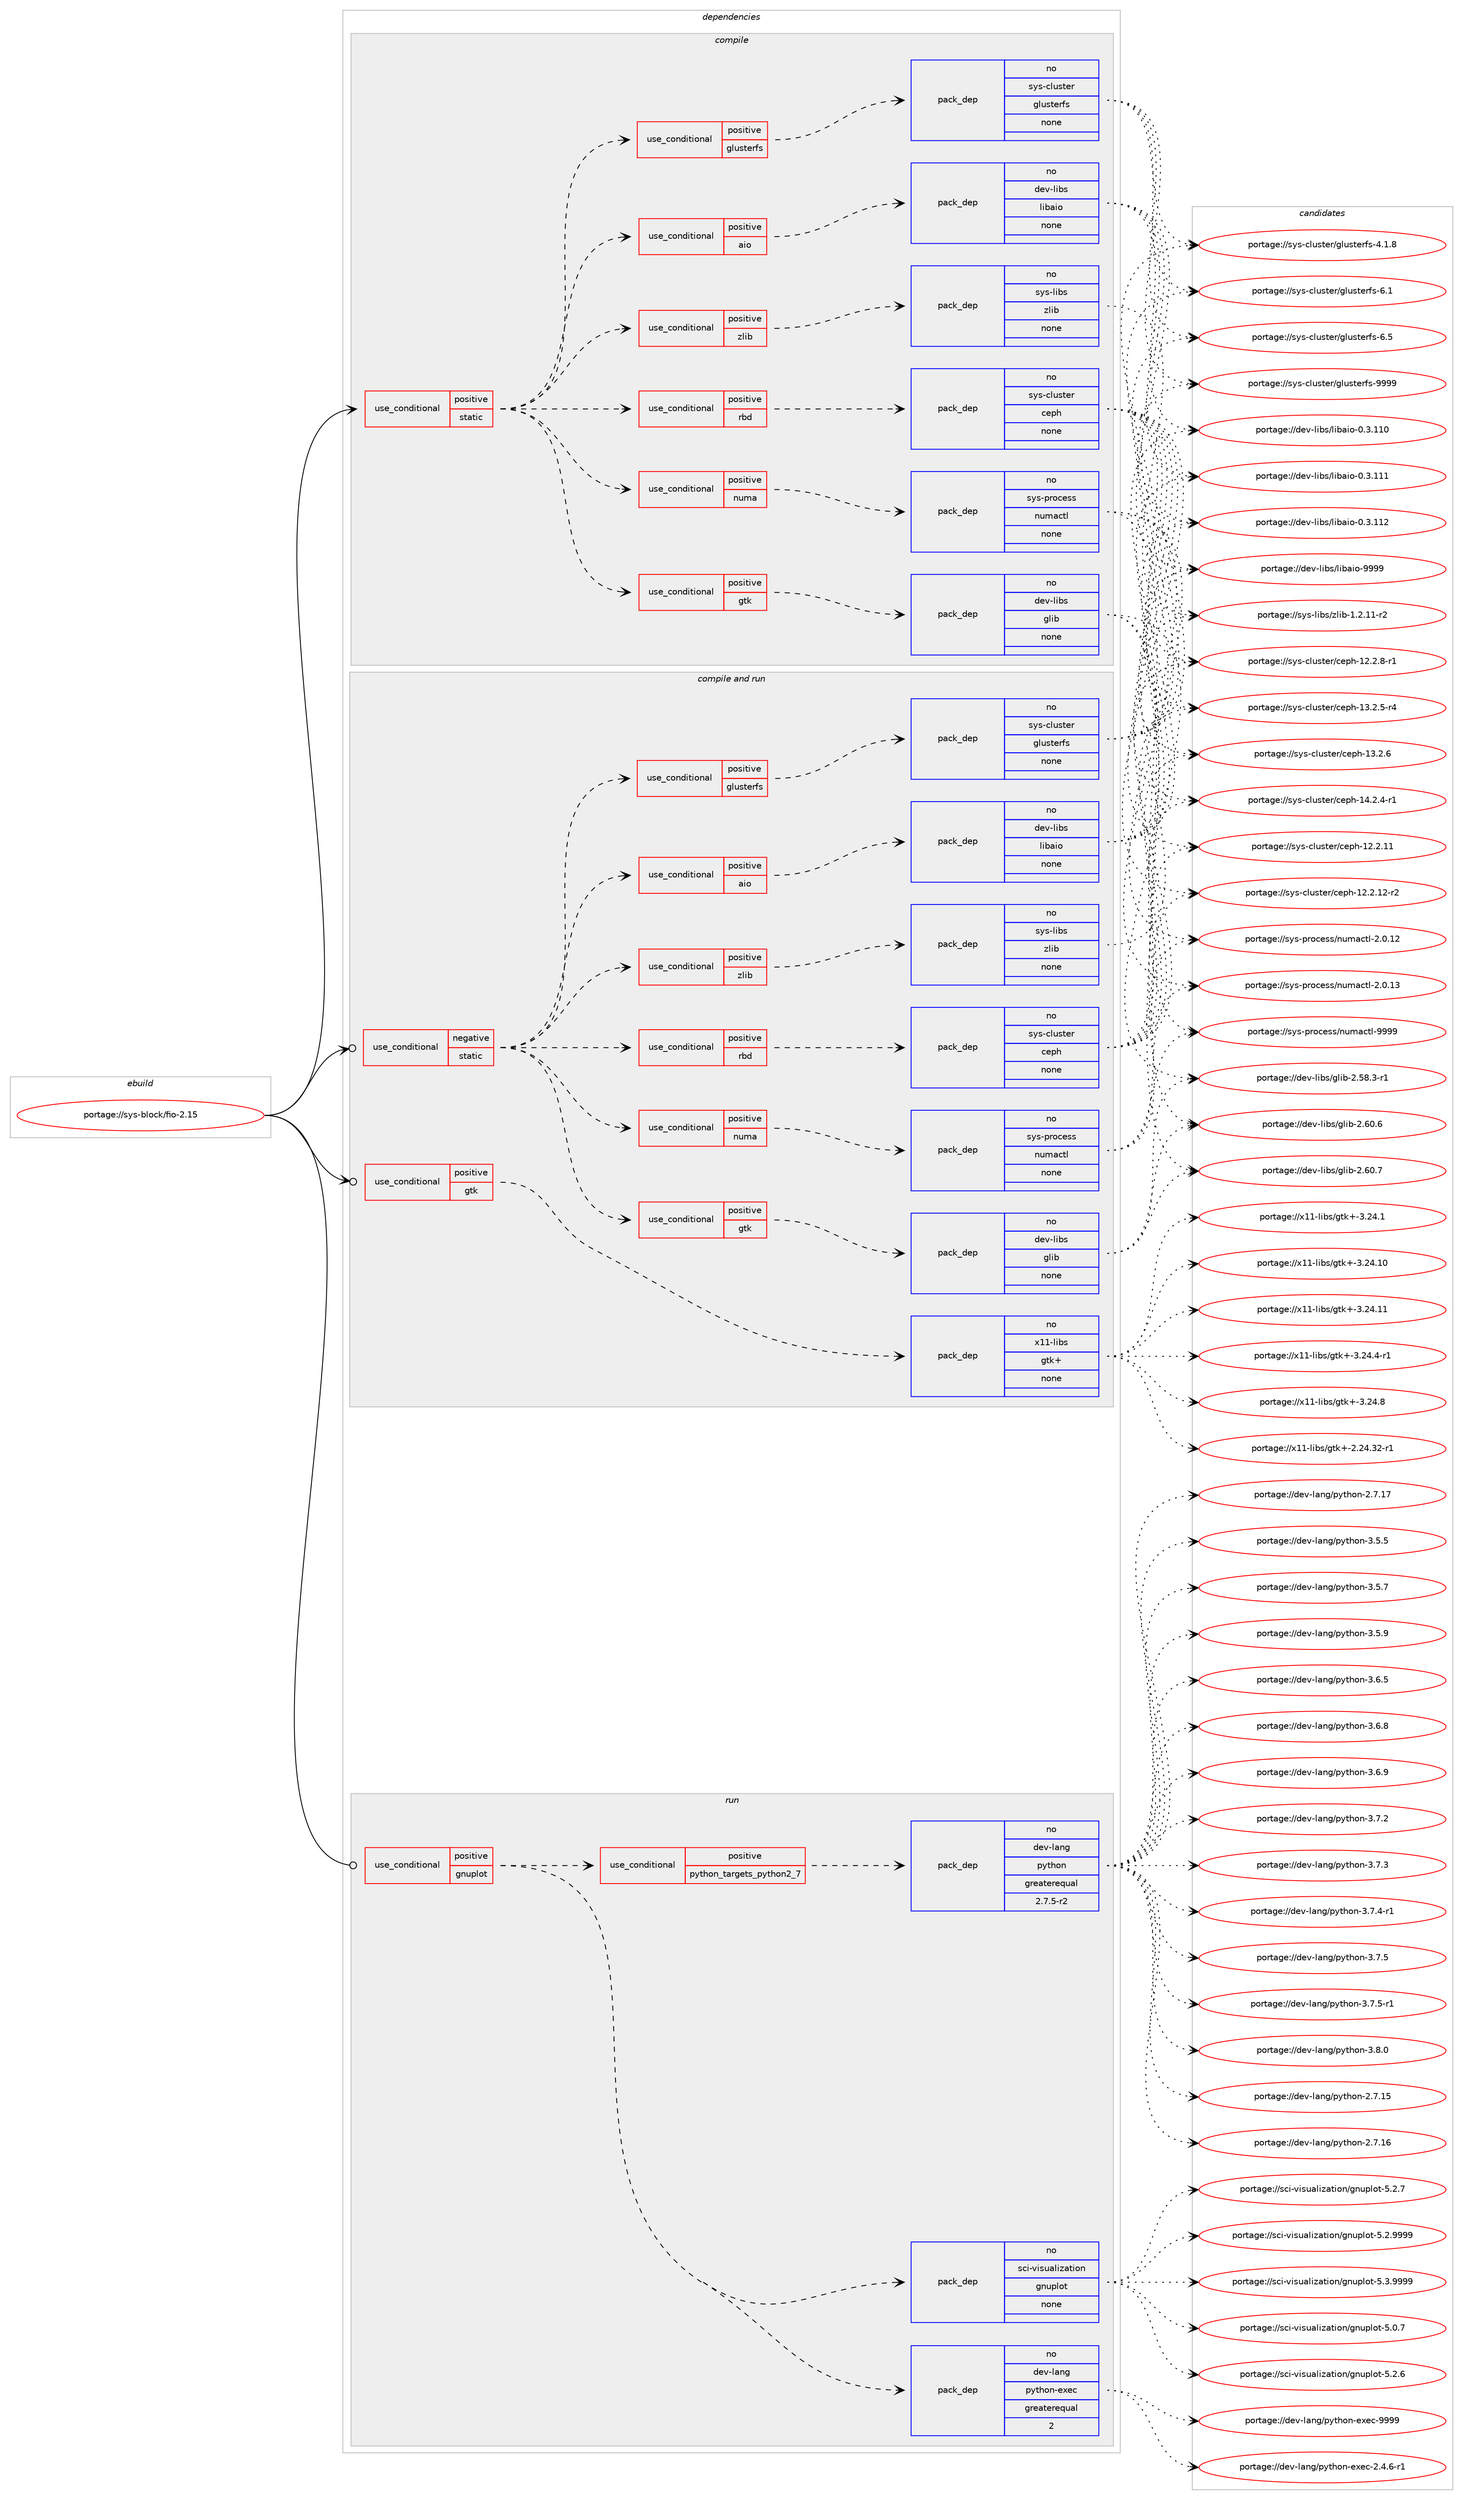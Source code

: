 digraph prolog {

# *************
# Graph options
# *************

newrank=true;
concentrate=true;
compound=true;
graph [rankdir=LR,fontname=Helvetica,fontsize=10,ranksep=1.5];#, ranksep=2.5, nodesep=0.2];
edge  [arrowhead=vee];
node  [fontname=Helvetica,fontsize=10];

# **********
# The ebuild
# **********

subgraph cluster_leftcol {
color=gray;
rank=same;
label=<<i>ebuild</i>>;
id [label="portage://sys-block/fio-2.15", color=red, width=4, href="../sys-block/fio-2.15.svg"];
}

# ****************
# The dependencies
# ****************

subgraph cluster_midcol {
color=gray;
label=<<i>dependencies</i>>;
subgraph cluster_compile {
fillcolor="#eeeeee";
style=filled;
label=<<i>compile</i>>;
subgraph cond100662 {
dependency413950 [label=<<TABLE BORDER="0" CELLBORDER="1" CELLSPACING="0" CELLPADDING="4"><TR><TD ROWSPAN="3" CELLPADDING="10">use_conditional</TD></TR><TR><TD>positive</TD></TR><TR><TD>static</TD></TR></TABLE>>, shape=none, color=red];
subgraph cond100663 {
dependency413951 [label=<<TABLE BORDER="0" CELLBORDER="1" CELLSPACING="0" CELLPADDING="4"><TR><TD ROWSPAN="3" CELLPADDING="10">use_conditional</TD></TR><TR><TD>positive</TD></TR><TR><TD>aio</TD></TR></TABLE>>, shape=none, color=red];
subgraph pack306365 {
dependency413952 [label=<<TABLE BORDER="0" CELLBORDER="1" CELLSPACING="0" CELLPADDING="4" WIDTH="220"><TR><TD ROWSPAN="6" CELLPADDING="30">pack_dep</TD></TR><TR><TD WIDTH="110">no</TD></TR><TR><TD>dev-libs</TD></TR><TR><TD>libaio</TD></TR><TR><TD>none</TD></TR><TR><TD></TD></TR></TABLE>>, shape=none, color=blue];
}
dependency413951:e -> dependency413952:w [weight=20,style="dashed",arrowhead="vee"];
}
dependency413950:e -> dependency413951:w [weight=20,style="dashed",arrowhead="vee"];
subgraph cond100664 {
dependency413953 [label=<<TABLE BORDER="0" CELLBORDER="1" CELLSPACING="0" CELLPADDING="4"><TR><TD ROWSPAN="3" CELLPADDING="10">use_conditional</TD></TR><TR><TD>positive</TD></TR><TR><TD>glusterfs</TD></TR></TABLE>>, shape=none, color=red];
subgraph pack306366 {
dependency413954 [label=<<TABLE BORDER="0" CELLBORDER="1" CELLSPACING="0" CELLPADDING="4" WIDTH="220"><TR><TD ROWSPAN="6" CELLPADDING="30">pack_dep</TD></TR><TR><TD WIDTH="110">no</TD></TR><TR><TD>sys-cluster</TD></TR><TR><TD>glusterfs</TD></TR><TR><TD>none</TD></TR><TR><TD></TD></TR></TABLE>>, shape=none, color=blue];
}
dependency413953:e -> dependency413954:w [weight=20,style="dashed",arrowhead="vee"];
}
dependency413950:e -> dependency413953:w [weight=20,style="dashed",arrowhead="vee"];
subgraph cond100665 {
dependency413955 [label=<<TABLE BORDER="0" CELLBORDER="1" CELLSPACING="0" CELLPADDING="4"><TR><TD ROWSPAN="3" CELLPADDING="10">use_conditional</TD></TR><TR><TD>positive</TD></TR><TR><TD>gtk</TD></TR></TABLE>>, shape=none, color=red];
subgraph pack306367 {
dependency413956 [label=<<TABLE BORDER="0" CELLBORDER="1" CELLSPACING="0" CELLPADDING="4" WIDTH="220"><TR><TD ROWSPAN="6" CELLPADDING="30">pack_dep</TD></TR><TR><TD WIDTH="110">no</TD></TR><TR><TD>dev-libs</TD></TR><TR><TD>glib</TD></TR><TR><TD>none</TD></TR><TR><TD></TD></TR></TABLE>>, shape=none, color=blue];
}
dependency413955:e -> dependency413956:w [weight=20,style="dashed",arrowhead="vee"];
}
dependency413950:e -> dependency413955:w [weight=20,style="dashed",arrowhead="vee"];
subgraph cond100666 {
dependency413957 [label=<<TABLE BORDER="0" CELLBORDER="1" CELLSPACING="0" CELLPADDING="4"><TR><TD ROWSPAN="3" CELLPADDING="10">use_conditional</TD></TR><TR><TD>positive</TD></TR><TR><TD>numa</TD></TR></TABLE>>, shape=none, color=red];
subgraph pack306368 {
dependency413958 [label=<<TABLE BORDER="0" CELLBORDER="1" CELLSPACING="0" CELLPADDING="4" WIDTH="220"><TR><TD ROWSPAN="6" CELLPADDING="30">pack_dep</TD></TR><TR><TD WIDTH="110">no</TD></TR><TR><TD>sys-process</TD></TR><TR><TD>numactl</TD></TR><TR><TD>none</TD></TR><TR><TD></TD></TR></TABLE>>, shape=none, color=blue];
}
dependency413957:e -> dependency413958:w [weight=20,style="dashed",arrowhead="vee"];
}
dependency413950:e -> dependency413957:w [weight=20,style="dashed",arrowhead="vee"];
subgraph cond100667 {
dependency413959 [label=<<TABLE BORDER="0" CELLBORDER="1" CELLSPACING="0" CELLPADDING="4"><TR><TD ROWSPAN="3" CELLPADDING="10">use_conditional</TD></TR><TR><TD>positive</TD></TR><TR><TD>rbd</TD></TR></TABLE>>, shape=none, color=red];
subgraph pack306369 {
dependency413960 [label=<<TABLE BORDER="0" CELLBORDER="1" CELLSPACING="0" CELLPADDING="4" WIDTH="220"><TR><TD ROWSPAN="6" CELLPADDING="30">pack_dep</TD></TR><TR><TD WIDTH="110">no</TD></TR><TR><TD>sys-cluster</TD></TR><TR><TD>ceph</TD></TR><TR><TD>none</TD></TR><TR><TD></TD></TR></TABLE>>, shape=none, color=blue];
}
dependency413959:e -> dependency413960:w [weight=20,style="dashed",arrowhead="vee"];
}
dependency413950:e -> dependency413959:w [weight=20,style="dashed",arrowhead="vee"];
subgraph cond100668 {
dependency413961 [label=<<TABLE BORDER="0" CELLBORDER="1" CELLSPACING="0" CELLPADDING="4"><TR><TD ROWSPAN="3" CELLPADDING="10">use_conditional</TD></TR><TR><TD>positive</TD></TR><TR><TD>zlib</TD></TR></TABLE>>, shape=none, color=red];
subgraph pack306370 {
dependency413962 [label=<<TABLE BORDER="0" CELLBORDER="1" CELLSPACING="0" CELLPADDING="4" WIDTH="220"><TR><TD ROWSPAN="6" CELLPADDING="30">pack_dep</TD></TR><TR><TD WIDTH="110">no</TD></TR><TR><TD>sys-libs</TD></TR><TR><TD>zlib</TD></TR><TR><TD>none</TD></TR><TR><TD></TD></TR></TABLE>>, shape=none, color=blue];
}
dependency413961:e -> dependency413962:w [weight=20,style="dashed",arrowhead="vee"];
}
dependency413950:e -> dependency413961:w [weight=20,style="dashed",arrowhead="vee"];
}
id:e -> dependency413950:w [weight=20,style="solid",arrowhead="vee"];
}
subgraph cluster_compileandrun {
fillcolor="#eeeeee";
style=filled;
label=<<i>compile and run</i>>;
subgraph cond100669 {
dependency413963 [label=<<TABLE BORDER="0" CELLBORDER="1" CELLSPACING="0" CELLPADDING="4"><TR><TD ROWSPAN="3" CELLPADDING="10">use_conditional</TD></TR><TR><TD>negative</TD></TR><TR><TD>static</TD></TR></TABLE>>, shape=none, color=red];
subgraph cond100670 {
dependency413964 [label=<<TABLE BORDER="0" CELLBORDER="1" CELLSPACING="0" CELLPADDING="4"><TR><TD ROWSPAN="3" CELLPADDING="10">use_conditional</TD></TR><TR><TD>positive</TD></TR><TR><TD>aio</TD></TR></TABLE>>, shape=none, color=red];
subgraph pack306371 {
dependency413965 [label=<<TABLE BORDER="0" CELLBORDER="1" CELLSPACING="0" CELLPADDING="4" WIDTH="220"><TR><TD ROWSPAN="6" CELLPADDING="30">pack_dep</TD></TR><TR><TD WIDTH="110">no</TD></TR><TR><TD>dev-libs</TD></TR><TR><TD>libaio</TD></TR><TR><TD>none</TD></TR><TR><TD></TD></TR></TABLE>>, shape=none, color=blue];
}
dependency413964:e -> dependency413965:w [weight=20,style="dashed",arrowhead="vee"];
}
dependency413963:e -> dependency413964:w [weight=20,style="dashed",arrowhead="vee"];
subgraph cond100671 {
dependency413966 [label=<<TABLE BORDER="0" CELLBORDER="1" CELLSPACING="0" CELLPADDING="4"><TR><TD ROWSPAN="3" CELLPADDING="10">use_conditional</TD></TR><TR><TD>positive</TD></TR><TR><TD>glusterfs</TD></TR></TABLE>>, shape=none, color=red];
subgraph pack306372 {
dependency413967 [label=<<TABLE BORDER="0" CELLBORDER="1" CELLSPACING="0" CELLPADDING="4" WIDTH="220"><TR><TD ROWSPAN="6" CELLPADDING="30">pack_dep</TD></TR><TR><TD WIDTH="110">no</TD></TR><TR><TD>sys-cluster</TD></TR><TR><TD>glusterfs</TD></TR><TR><TD>none</TD></TR><TR><TD></TD></TR></TABLE>>, shape=none, color=blue];
}
dependency413966:e -> dependency413967:w [weight=20,style="dashed",arrowhead="vee"];
}
dependency413963:e -> dependency413966:w [weight=20,style="dashed",arrowhead="vee"];
subgraph cond100672 {
dependency413968 [label=<<TABLE BORDER="0" CELLBORDER="1" CELLSPACING="0" CELLPADDING="4"><TR><TD ROWSPAN="3" CELLPADDING="10">use_conditional</TD></TR><TR><TD>positive</TD></TR><TR><TD>gtk</TD></TR></TABLE>>, shape=none, color=red];
subgraph pack306373 {
dependency413969 [label=<<TABLE BORDER="0" CELLBORDER="1" CELLSPACING="0" CELLPADDING="4" WIDTH="220"><TR><TD ROWSPAN="6" CELLPADDING="30">pack_dep</TD></TR><TR><TD WIDTH="110">no</TD></TR><TR><TD>dev-libs</TD></TR><TR><TD>glib</TD></TR><TR><TD>none</TD></TR><TR><TD></TD></TR></TABLE>>, shape=none, color=blue];
}
dependency413968:e -> dependency413969:w [weight=20,style="dashed",arrowhead="vee"];
}
dependency413963:e -> dependency413968:w [weight=20,style="dashed",arrowhead="vee"];
subgraph cond100673 {
dependency413970 [label=<<TABLE BORDER="0" CELLBORDER="1" CELLSPACING="0" CELLPADDING="4"><TR><TD ROWSPAN="3" CELLPADDING="10">use_conditional</TD></TR><TR><TD>positive</TD></TR><TR><TD>numa</TD></TR></TABLE>>, shape=none, color=red];
subgraph pack306374 {
dependency413971 [label=<<TABLE BORDER="0" CELLBORDER="1" CELLSPACING="0" CELLPADDING="4" WIDTH="220"><TR><TD ROWSPAN="6" CELLPADDING="30">pack_dep</TD></TR><TR><TD WIDTH="110">no</TD></TR><TR><TD>sys-process</TD></TR><TR><TD>numactl</TD></TR><TR><TD>none</TD></TR><TR><TD></TD></TR></TABLE>>, shape=none, color=blue];
}
dependency413970:e -> dependency413971:w [weight=20,style="dashed",arrowhead="vee"];
}
dependency413963:e -> dependency413970:w [weight=20,style="dashed",arrowhead="vee"];
subgraph cond100674 {
dependency413972 [label=<<TABLE BORDER="0" CELLBORDER="1" CELLSPACING="0" CELLPADDING="4"><TR><TD ROWSPAN="3" CELLPADDING="10">use_conditional</TD></TR><TR><TD>positive</TD></TR><TR><TD>rbd</TD></TR></TABLE>>, shape=none, color=red];
subgraph pack306375 {
dependency413973 [label=<<TABLE BORDER="0" CELLBORDER="1" CELLSPACING="0" CELLPADDING="4" WIDTH="220"><TR><TD ROWSPAN="6" CELLPADDING="30">pack_dep</TD></TR><TR><TD WIDTH="110">no</TD></TR><TR><TD>sys-cluster</TD></TR><TR><TD>ceph</TD></TR><TR><TD>none</TD></TR><TR><TD></TD></TR></TABLE>>, shape=none, color=blue];
}
dependency413972:e -> dependency413973:w [weight=20,style="dashed",arrowhead="vee"];
}
dependency413963:e -> dependency413972:w [weight=20,style="dashed",arrowhead="vee"];
subgraph cond100675 {
dependency413974 [label=<<TABLE BORDER="0" CELLBORDER="1" CELLSPACING="0" CELLPADDING="4"><TR><TD ROWSPAN="3" CELLPADDING="10">use_conditional</TD></TR><TR><TD>positive</TD></TR><TR><TD>zlib</TD></TR></TABLE>>, shape=none, color=red];
subgraph pack306376 {
dependency413975 [label=<<TABLE BORDER="0" CELLBORDER="1" CELLSPACING="0" CELLPADDING="4" WIDTH="220"><TR><TD ROWSPAN="6" CELLPADDING="30">pack_dep</TD></TR><TR><TD WIDTH="110">no</TD></TR><TR><TD>sys-libs</TD></TR><TR><TD>zlib</TD></TR><TR><TD>none</TD></TR><TR><TD></TD></TR></TABLE>>, shape=none, color=blue];
}
dependency413974:e -> dependency413975:w [weight=20,style="dashed",arrowhead="vee"];
}
dependency413963:e -> dependency413974:w [weight=20,style="dashed",arrowhead="vee"];
}
id:e -> dependency413963:w [weight=20,style="solid",arrowhead="odotvee"];
subgraph cond100676 {
dependency413976 [label=<<TABLE BORDER="0" CELLBORDER="1" CELLSPACING="0" CELLPADDING="4"><TR><TD ROWSPAN="3" CELLPADDING="10">use_conditional</TD></TR><TR><TD>positive</TD></TR><TR><TD>gtk</TD></TR></TABLE>>, shape=none, color=red];
subgraph pack306377 {
dependency413977 [label=<<TABLE BORDER="0" CELLBORDER="1" CELLSPACING="0" CELLPADDING="4" WIDTH="220"><TR><TD ROWSPAN="6" CELLPADDING="30">pack_dep</TD></TR><TR><TD WIDTH="110">no</TD></TR><TR><TD>x11-libs</TD></TR><TR><TD>gtk+</TD></TR><TR><TD>none</TD></TR><TR><TD></TD></TR></TABLE>>, shape=none, color=blue];
}
dependency413976:e -> dependency413977:w [weight=20,style="dashed",arrowhead="vee"];
}
id:e -> dependency413976:w [weight=20,style="solid",arrowhead="odotvee"];
}
subgraph cluster_run {
fillcolor="#eeeeee";
style=filled;
label=<<i>run</i>>;
subgraph cond100677 {
dependency413978 [label=<<TABLE BORDER="0" CELLBORDER="1" CELLSPACING="0" CELLPADDING="4"><TR><TD ROWSPAN="3" CELLPADDING="10">use_conditional</TD></TR><TR><TD>positive</TD></TR><TR><TD>gnuplot</TD></TR></TABLE>>, shape=none, color=red];
subgraph pack306378 {
dependency413979 [label=<<TABLE BORDER="0" CELLBORDER="1" CELLSPACING="0" CELLPADDING="4" WIDTH="220"><TR><TD ROWSPAN="6" CELLPADDING="30">pack_dep</TD></TR><TR><TD WIDTH="110">no</TD></TR><TR><TD>sci-visualization</TD></TR><TR><TD>gnuplot</TD></TR><TR><TD>none</TD></TR><TR><TD></TD></TR></TABLE>>, shape=none, color=blue];
}
dependency413978:e -> dependency413979:w [weight=20,style="dashed",arrowhead="vee"];
subgraph cond100678 {
dependency413980 [label=<<TABLE BORDER="0" CELLBORDER="1" CELLSPACING="0" CELLPADDING="4"><TR><TD ROWSPAN="3" CELLPADDING="10">use_conditional</TD></TR><TR><TD>positive</TD></TR><TR><TD>python_targets_python2_7</TD></TR></TABLE>>, shape=none, color=red];
subgraph pack306379 {
dependency413981 [label=<<TABLE BORDER="0" CELLBORDER="1" CELLSPACING="0" CELLPADDING="4" WIDTH="220"><TR><TD ROWSPAN="6" CELLPADDING="30">pack_dep</TD></TR><TR><TD WIDTH="110">no</TD></TR><TR><TD>dev-lang</TD></TR><TR><TD>python</TD></TR><TR><TD>greaterequal</TD></TR><TR><TD>2.7.5-r2</TD></TR></TABLE>>, shape=none, color=blue];
}
dependency413980:e -> dependency413981:w [weight=20,style="dashed",arrowhead="vee"];
}
dependency413978:e -> dependency413980:w [weight=20,style="dashed",arrowhead="vee"];
subgraph pack306380 {
dependency413982 [label=<<TABLE BORDER="0" CELLBORDER="1" CELLSPACING="0" CELLPADDING="4" WIDTH="220"><TR><TD ROWSPAN="6" CELLPADDING="30">pack_dep</TD></TR><TR><TD WIDTH="110">no</TD></TR><TR><TD>dev-lang</TD></TR><TR><TD>python-exec</TD></TR><TR><TD>greaterequal</TD></TR><TR><TD>2</TD></TR></TABLE>>, shape=none, color=blue];
}
dependency413978:e -> dependency413982:w [weight=20,style="dashed",arrowhead="vee"];
}
id:e -> dependency413978:w [weight=20,style="solid",arrowhead="odot"];
}
}

# **************
# The candidates
# **************

subgraph cluster_choices {
rank=same;
color=gray;
label=<<i>candidates</i>>;

subgraph choice306365 {
color=black;
nodesep=1;
choiceportage10010111845108105981154710810598971051114548465146494948 [label="portage://dev-libs/libaio-0.3.110", color=red, width=4,href="../dev-libs/libaio-0.3.110.svg"];
choiceportage10010111845108105981154710810598971051114548465146494949 [label="portage://dev-libs/libaio-0.3.111", color=red, width=4,href="../dev-libs/libaio-0.3.111.svg"];
choiceportage10010111845108105981154710810598971051114548465146494950 [label="portage://dev-libs/libaio-0.3.112", color=red, width=4,href="../dev-libs/libaio-0.3.112.svg"];
choiceportage10010111845108105981154710810598971051114557575757 [label="portage://dev-libs/libaio-9999", color=red, width=4,href="../dev-libs/libaio-9999.svg"];
dependency413952:e -> choiceportage10010111845108105981154710810598971051114548465146494948:w [style=dotted,weight="100"];
dependency413952:e -> choiceportage10010111845108105981154710810598971051114548465146494949:w [style=dotted,weight="100"];
dependency413952:e -> choiceportage10010111845108105981154710810598971051114548465146494950:w [style=dotted,weight="100"];
dependency413952:e -> choiceportage10010111845108105981154710810598971051114557575757:w [style=dotted,weight="100"];
}
subgraph choice306366 {
color=black;
nodesep=1;
choiceportage115121115459910811711511610111447103108117115116101114102115455246494656 [label="portage://sys-cluster/glusterfs-4.1.8", color=red, width=4,href="../sys-cluster/glusterfs-4.1.8.svg"];
choiceportage11512111545991081171151161011144710310811711511610111410211545544649 [label="portage://sys-cluster/glusterfs-6.1", color=red, width=4,href="../sys-cluster/glusterfs-6.1.svg"];
choiceportage11512111545991081171151161011144710310811711511610111410211545544653 [label="portage://sys-cluster/glusterfs-6.5", color=red, width=4,href="../sys-cluster/glusterfs-6.5.svg"];
choiceportage1151211154599108117115116101114471031081171151161011141021154557575757 [label="portage://sys-cluster/glusterfs-9999", color=red, width=4,href="../sys-cluster/glusterfs-9999.svg"];
dependency413954:e -> choiceportage115121115459910811711511610111447103108117115116101114102115455246494656:w [style=dotted,weight="100"];
dependency413954:e -> choiceportage11512111545991081171151161011144710310811711511610111410211545544649:w [style=dotted,weight="100"];
dependency413954:e -> choiceportage11512111545991081171151161011144710310811711511610111410211545544653:w [style=dotted,weight="100"];
dependency413954:e -> choiceportage1151211154599108117115116101114471031081171151161011141021154557575757:w [style=dotted,weight="100"];
}
subgraph choice306367 {
color=black;
nodesep=1;
choiceportage10010111845108105981154710310810598455046535646514511449 [label="portage://dev-libs/glib-2.58.3-r1", color=red, width=4,href="../dev-libs/glib-2.58.3-r1.svg"];
choiceportage1001011184510810598115471031081059845504654484654 [label="portage://dev-libs/glib-2.60.6", color=red, width=4,href="../dev-libs/glib-2.60.6.svg"];
choiceportage1001011184510810598115471031081059845504654484655 [label="portage://dev-libs/glib-2.60.7", color=red, width=4,href="../dev-libs/glib-2.60.7.svg"];
dependency413956:e -> choiceportage10010111845108105981154710310810598455046535646514511449:w [style=dotted,weight="100"];
dependency413956:e -> choiceportage1001011184510810598115471031081059845504654484654:w [style=dotted,weight="100"];
dependency413956:e -> choiceportage1001011184510810598115471031081059845504654484655:w [style=dotted,weight="100"];
}
subgraph choice306368 {
color=black;
nodesep=1;
choiceportage115121115451121141119910111511547110117109979911610845504648464950 [label="portage://sys-process/numactl-2.0.12", color=red, width=4,href="../sys-process/numactl-2.0.12.svg"];
choiceportage115121115451121141119910111511547110117109979911610845504648464951 [label="portage://sys-process/numactl-2.0.13", color=red, width=4,href="../sys-process/numactl-2.0.13.svg"];
choiceportage11512111545112114111991011151154711011710997991161084557575757 [label="portage://sys-process/numactl-9999", color=red, width=4,href="../sys-process/numactl-9999.svg"];
dependency413958:e -> choiceportage115121115451121141119910111511547110117109979911610845504648464950:w [style=dotted,weight="100"];
dependency413958:e -> choiceportage115121115451121141119910111511547110117109979911610845504648464951:w [style=dotted,weight="100"];
dependency413958:e -> choiceportage11512111545112114111991011151154711011710997991161084557575757:w [style=dotted,weight="100"];
}
subgraph choice306369 {
color=black;
nodesep=1;
choiceportage115121115459910811711511610111447991011121044549504650464949 [label="portage://sys-cluster/ceph-12.2.11", color=red, width=4,href="../sys-cluster/ceph-12.2.11.svg"];
choiceportage1151211154599108117115116101114479910111210445495046504649504511450 [label="portage://sys-cluster/ceph-12.2.12-r2", color=red, width=4,href="../sys-cluster/ceph-12.2.12-r2.svg"];
choiceportage11512111545991081171151161011144799101112104454950465046564511449 [label="portage://sys-cluster/ceph-12.2.8-r1", color=red, width=4,href="../sys-cluster/ceph-12.2.8-r1.svg"];
choiceportage11512111545991081171151161011144799101112104454951465046534511452 [label="portage://sys-cluster/ceph-13.2.5-r4", color=red, width=4,href="../sys-cluster/ceph-13.2.5-r4.svg"];
choiceportage1151211154599108117115116101114479910111210445495146504654 [label="portage://sys-cluster/ceph-13.2.6", color=red, width=4,href="../sys-cluster/ceph-13.2.6.svg"];
choiceportage11512111545991081171151161011144799101112104454952465046524511449 [label="portage://sys-cluster/ceph-14.2.4-r1", color=red, width=4,href="../sys-cluster/ceph-14.2.4-r1.svg"];
dependency413960:e -> choiceportage115121115459910811711511610111447991011121044549504650464949:w [style=dotted,weight="100"];
dependency413960:e -> choiceportage1151211154599108117115116101114479910111210445495046504649504511450:w [style=dotted,weight="100"];
dependency413960:e -> choiceportage11512111545991081171151161011144799101112104454950465046564511449:w [style=dotted,weight="100"];
dependency413960:e -> choiceportage11512111545991081171151161011144799101112104454951465046534511452:w [style=dotted,weight="100"];
dependency413960:e -> choiceportage1151211154599108117115116101114479910111210445495146504654:w [style=dotted,weight="100"];
dependency413960:e -> choiceportage11512111545991081171151161011144799101112104454952465046524511449:w [style=dotted,weight="100"];
}
subgraph choice306370 {
color=black;
nodesep=1;
choiceportage11512111545108105981154712210810598454946504649494511450 [label="portage://sys-libs/zlib-1.2.11-r2", color=red, width=4,href="../sys-libs/zlib-1.2.11-r2.svg"];
dependency413962:e -> choiceportage11512111545108105981154712210810598454946504649494511450:w [style=dotted,weight="100"];
}
subgraph choice306371 {
color=black;
nodesep=1;
choiceportage10010111845108105981154710810598971051114548465146494948 [label="portage://dev-libs/libaio-0.3.110", color=red, width=4,href="../dev-libs/libaio-0.3.110.svg"];
choiceportage10010111845108105981154710810598971051114548465146494949 [label="portage://dev-libs/libaio-0.3.111", color=red, width=4,href="../dev-libs/libaio-0.3.111.svg"];
choiceportage10010111845108105981154710810598971051114548465146494950 [label="portage://dev-libs/libaio-0.3.112", color=red, width=4,href="../dev-libs/libaio-0.3.112.svg"];
choiceportage10010111845108105981154710810598971051114557575757 [label="portage://dev-libs/libaio-9999", color=red, width=4,href="../dev-libs/libaio-9999.svg"];
dependency413965:e -> choiceportage10010111845108105981154710810598971051114548465146494948:w [style=dotted,weight="100"];
dependency413965:e -> choiceportage10010111845108105981154710810598971051114548465146494949:w [style=dotted,weight="100"];
dependency413965:e -> choiceportage10010111845108105981154710810598971051114548465146494950:w [style=dotted,weight="100"];
dependency413965:e -> choiceportage10010111845108105981154710810598971051114557575757:w [style=dotted,weight="100"];
}
subgraph choice306372 {
color=black;
nodesep=1;
choiceportage115121115459910811711511610111447103108117115116101114102115455246494656 [label="portage://sys-cluster/glusterfs-4.1.8", color=red, width=4,href="../sys-cluster/glusterfs-4.1.8.svg"];
choiceportage11512111545991081171151161011144710310811711511610111410211545544649 [label="portage://sys-cluster/glusterfs-6.1", color=red, width=4,href="../sys-cluster/glusterfs-6.1.svg"];
choiceportage11512111545991081171151161011144710310811711511610111410211545544653 [label="portage://sys-cluster/glusterfs-6.5", color=red, width=4,href="../sys-cluster/glusterfs-6.5.svg"];
choiceportage1151211154599108117115116101114471031081171151161011141021154557575757 [label="portage://sys-cluster/glusterfs-9999", color=red, width=4,href="../sys-cluster/glusterfs-9999.svg"];
dependency413967:e -> choiceportage115121115459910811711511610111447103108117115116101114102115455246494656:w [style=dotted,weight="100"];
dependency413967:e -> choiceportage11512111545991081171151161011144710310811711511610111410211545544649:w [style=dotted,weight="100"];
dependency413967:e -> choiceportage11512111545991081171151161011144710310811711511610111410211545544653:w [style=dotted,weight="100"];
dependency413967:e -> choiceportage1151211154599108117115116101114471031081171151161011141021154557575757:w [style=dotted,weight="100"];
}
subgraph choice306373 {
color=black;
nodesep=1;
choiceportage10010111845108105981154710310810598455046535646514511449 [label="portage://dev-libs/glib-2.58.3-r1", color=red, width=4,href="../dev-libs/glib-2.58.3-r1.svg"];
choiceportage1001011184510810598115471031081059845504654484654 [label="portage://dev-libs/glib-2.60.6", color=red, width=4,href="../dev-libs/glib-2.60.6.svg"];
choiceportage1001011184510810598115471031081059845504654484655 [label="portage://dev-libs/glib-2.60.7", color=red, width=4,href="../dev-libs/glib-2.60.7.svg"];
dependency413969:e -> choiceportage10010111845108105981154710310810598455046535646514511449:w [style=dotted,weight="100"];
dependency413969:e -> choiceportage1001011184510810598115471031081059845504654484654:w [style=dotted,weight="100"];
dependency413969:e -> choiceportage1001011184510810598115471031081059845504654484655:w [style=dotted,weight="100"];
}
subgraph choice306374 {
color=black;
nodesep=1;
choiceportage115121115451121141119910111511547110117109979911610845504648464950 [label="portage://sys-process/numactl-2.0.12", color=red, width=4,href="../sys-process/numactl-2.0.12.svg"];
choiceportage115121115451121141119910111511547110117109979911610845504648464951 [label="portage://sys-process/numactl-2.0.13", color=red, width=4,href="../sys-process/numactl-2.0.13.svg"];
choiceportage11512111545112114111991011151154711011710997991161084557575757 [label="portage://sys-process/numactl-9999", color=red, width=4,href="../sys-process/numactl-9999.svg"];
dependency413971:e -> choiceportage115121115451121141119910111511547110117109979911610845504648464950:w [style=dotted,weight="100"];
dependency413971:e -> choiceportage115121115451121141119910111511547110117109979911610845504648464951:w [style=dotted,weight="100"];
dependency413971:e -> choiceportage11512111545112114111991011151154711011710997991161084557575757:w [style=dotted,weight="100"];
}
subgraph choice306375 {
color=black;
nodesep=1;
choiceportage115121115459910811711511610111447991011121044549504650464949 [label="portage://sys-cluster/ceph-12.2.11", color=red, width=4,href="../sys-cluster/ceph-12.2.11.svg"];
choiceportage1151211154599108117115116101114479910111210445495046504649504511450 [label="portage://sys-cluster/ceph-12.2.12-r2", color=red, width=4,href="../sys-cluster/ceph-12.2.12-r2.svg"];
choiceportage11512111545991081171151161011144799101112104454950465046564511449 [label="portage://sys-cluster/ceph-12.2.8-r1", color=red, width=4,href="../sys-cluster/ceph-12.2.8-r1.svg"];
choiceportage11512111545991081171151161011144799101112104454951465046534511452 [label="portage://sys-cluster/ceph-13.2.5-r4", color=red, width=4,href="../sys-cluster/ceph-13.2.5-r4.svg"];
choiceportage1151211154599108117115116101114479910111210445495146504654 [label="portage://sys-cluster/ceph-13.2.6", color=red, width=4,href="../sys-cluster/ceph-13.2.6.svg"];
choiceportage11512111545991081171151161011144799101112104454952465046524511449 [label="portage://sys-cluster/ceph-14.2.4-r1", color=red, width=4,href="../sys-cluster/ceph-14.2.4-r1.svg"];
dependency413973:e -> choiceportage115121115459910811711511610111447991011121044549504650464949:w [style=dotted,weight="100"];
dependency413973:e -> choiceportage1151211154599108117115116101114479910111210445495046504649504511450:w [style=dotted,weight="100"];
dependency413973:e -> choiceportage11512111545991081171151161011144799101112104454950465046564511449:w [style=dotted,weight="100"];
dependency413973:e -> choiceportage11512111545991081171151161011144799101112104454951465046534511452:w [style=dotted,weight="100"];
dependency413973:e -> choiceportage1151211154599108117115116101114479910111210445495146504654:w [style=dotted,weight="100"];
dependency413973:e -> choiceportage11512111545991081171151161011144799101112104454952465046524511449:w [style=dotted,weight="100"];
}
subgraph choice306376 {
color=black;
nodesep=1;
choiceportage11512111545108105981154712210810598454946504649494511450 [label="portage://sys-libs/zlib-1.2.11-r2", color=red, width=4,href="../sys-libs/zlib-1.2.11-r2.svg"];
dependency413975:e -> choiceportage11512111545108105981154712210810598454946504649494511450:w [style=dotted,weight="100"];
}
subgraph choice306377 {
color=black;
nodesep=1;
choiceportage12049494510810598115471031161074345504650524651504511449 [label="portage://x11-libs/gtk+-2.24.32-r1", color=red, width=4,href="../x11-libs/gtk+-2.24.32-r1.svg"];
choiceportage12049494510810598115471031161074345514650524649 [label="portage://x11-libs/gtk+-3.24.1", color=red, width=4,href="../x11-libs/gtk+-3.24.1.svg"];
choiceportage1204949451081059811547103116107434551465052464948 [label="portage://x11-libs/gtk+-3.24.10", color=red, width=4,href="../x11-libs/gtk+-3.24.10.svg"];
choiceportage1204949451081059811547103116107434551465052464949 [label="portage://x11-libs/gtk+-3.24.11", color=red, width=4,href="../x11-libs/gtk+-3.24.11.svg"];
choiceportage120494945108105981154710311610743455146505246524511449 [label="portage://x11-libs/gtk+-3.24.4-r1", color=red, width=4,href="../x11-libs/gtk+-3.24.4-r1.svg"];
choiceportage12049494510810598115471031161074345514650524656 [label="portage://x11-libs/gtk+-3.24.8", color=red, width=4,href="../x11-libs/gtk+-3.24.8.svg"];
dependency413977:e -> choiceportage12049494510810598115471031161074345504650524651504511449:w [style=dotted,weight="100"];
dependency413977:e -> choiceportage12049494510810598115471031161074345514650524649:w [style=dotted,weight="100"];
dependency413977:e -> choiceportage1204949451081059811547103116107434551465052464948:w [style=dotted,weight="100"];
dependency413977:e -> choiceportage1204949451081059811547103116107434551465052464949:w [style=dotted,weight="100"];
dependency413977:e -> choiceportage120494945108105981154710311610743455146505246524511449:w [style=dotted,weight="100"];
dependency413977:e -> choiceportage12049494510810598115471031161074345514650524656:w [style=dotted,weight="100"];
}
subgraph choice306378 {
color=black;
nodesep=1;
choiceportage1159910545118105115117971081051229711610511111047103110117112108111116455346484655 [label="portage://sci-visualization/gnuplot-5.0.7", color=red, width=4,href="../sci-visualization/gnuplot-5.0.7.svg"];
choiceportage1159910545118105115117971081051229711610511111047103110117112108111116455346504654 [label="portage://sci-visualization/gnuplot-5.2.6", color=red, width=4,href="../sci-visualization/gnuplot-5.2.6.svg"];
choiceportage1159910545118105115117971081051229711610511111047103110117112108111116455346504655 [label="portage://sci-visualization/gnuplot-5.2.7", color=red, width=4,href="../sci-visualization/gnuplot-5.2.7.svg"];
choiceportage1159910545118105115117971081051229711610511111047103110117112108111116455346504657575757 [label="portage://sci-visualization/gnuplot-5.2.9999", color=red, width=4,href="../sci-visualization/gnuplot-5.2.9999.svg"];
choiceportage1159910545118105115117971081051229711610511111047103110117112108111116455346514657575757 [label="portage://sci-visualization/gnuplot-5.3.9999", color=red, width=4,href="../sci-visualization/gnuplot-5.3.9999.svg"];
dependency413979:e -> choiceportage1159910545118105115117971081051229711610511111047103110117112108111116455346484655:w [style=dotted,weight="100"];
dependency413979:e -> choiceportage1159910545118105115117971081051229711610511111047103110117112108111116455346504654:w [style=dotted,weight="100"];
dependency413979:e -> choiceportage1159910545118105115117971081051229711610511111047103110117112108111116455346504655:w [style=dotted,weight="100"];
dependency413979:e -> choiceportage1159910545118105115117971081051229711610511111047103110117112108111116455346504657575757:w [style=dotted,weight="100"];
dependency413979:e -> choiceportage1159910545118105115117971081051229711610511111047103110117112108111116455346514657575757:w [style=dotted,weight="100"];
}
subgraph choice306379 {
color=black;
nodesep=1;
choiceportage10010111845108971101034711212111610411111045504655464953 [label="portage://dev-lang/python-2.7.15", color=red, width=4,href="../dev-lang/python-2.7.15.svg"];
choiceportage10010111845108971101034711212111610411111045504655464954 [label="portage://dev-lang/python-2.7.16", color=red, width=4,href="../dev-lang/python-2.7.16.svg"];
choiceportage10010111845108971101034711212111610411111045504655464955 [label="portage://dev-lang/python-2.7.17", color=red, width=4,href="../dev-lang/python-2.7.17.svg"];
choiceportage100101118451089711010347112121116104111110455146534653 [label="portage://dev-lang/python-3.5.5", color=red, width=4,href="../dev-lang/python-3.5.5.svg"];
choiceportage100101118451089711010347112121116104111110455146534655 [label="portage://dev-lang/python-3.5.7", color=red, width=4,href="../dev-lang/python-3.5.7.svg"];
choiceportage100101118451089711010347112121116104111110455146534657 [label="portage://dev-lang/python-3.5.9", color=red, width=4,href="../dev-lang/python-3.5.9.svg"];
choiceportage100101118451089711010347112121116104111110455146544653 [label="portage://dev-lang/python-3.6.5", color=red, width=4,href="../dev-lang/python-3.6.5.svg"];
choiceportage100101118451089711010347112121116104111110455146544656 [label="portage://dev-lang/python-3.6.8", color=red, width=4,href="../dev-lang/python-3.6.8.svg"];
choiceportage100101118451089711010347112121116104111110455146544657 [label="portage://dev-lang/python-3.6.9", color=red, width=4,href="../dev-lang/python-3.6.9.svg"];
choiceportage100101118451089711010347112121116104111110455146554650 [label="portage://dev-lang/python-3.7.2", color=red, width=4,href="../dev-lang/python-3.7.2.svg"];
choiceportage100101118451089711010347112121116104111110455146554651 [label="portage://dev-lang/python-3.7.3", color=red, width=4,href="../dev-lang/python-3.7.3.svg"];
choiceportage1001011184510897110103471121211161041111104551465546524511449 [label="portage://dev-lang/python-3.7.4-r1", color=red, width=4,href="../dev-lang/python-3.7.4-r1.svg"];
choiceportage100101118451089711010347112121116104111110455146554653 [label="portage://dev-lang/python-3.7.5", color=red, width=4,href="../dev-lang/python-3.7.5.svg"];
choiceportage1001011184510897110103471121211161041111104551465546534511449 [label="portage://dev-lang/python-3.7.5-r1", color=red, width=4,href="../dev-lang/python-3.7.5-r1.svg"];
choiceportage100101118451089711010347112121116104111110455146564648 [label="portage://dev-lang/python-3.8.0", color=red, width=4,href="../dev-lang/python-3.8.0.svg"];
dependency413981:e -> choiceportage10010111845108971101034711212111610411111045504655464953:w [style=dotted,weight="100"];
dependency413981:e -> choiceportage10010111845108971101034711212111610411111045504655464954:w [style=dotted,weight="100"];
dependency413981:e -> choiceportage10010111845108971101034711212111610411111045504655464955:w [style=dotted,weight="100"];
dependency413981:e -> choiceportage100101118451089711010347112121116104111110455146534653:w [style=dotted,weight="100"];
dependency413981:e -> choiceportage100101118451089711010347112121116104111110455146534655:w [style=dotted,weight="100"];
dependency413981:e -> choiceportage100101118451089711010347112121116104111110455146534657:w [style=dotted,weight="100"];
dependency413981:e -> choiceportage100101118451089711010347112121116104111110455146544653:w [style=dotted,weight="100"];
dependency413981:e -> choiceportage100101118451089711010347112121116104111110455146544656:w [style=dotted,weight="100"];
dependency413981:e -> choiceportage100101118451089711010347112121116104111110455146544657:w [style=dotted,weight="100"];
dependency413981:e -> choiceportage100101118451089711010347112121116104111110455146554650:w [style=dotted,weight="100"];
dependency413981:e -> choiceportage100101118451089711010347112121116104111110455146554651:w [style=dotted,weight="100"];
dependency413981:e -> choiceportage1001011184510897110103471121211161041111104551465546524511449:w [style=dotted,weight="100"];
dependency413981:e -> choiceportage100101118451089711010347112121116104111110455146554653:w [style=dotted,weight="100"];
dependency413981:e -> choiceportage1001011184510897110103471121211161041111104551465546534511449:w [style=dotted,weight="100"];
dependency413981:e -> choiceportage100101118451089711010347112121116104111110455146564648:w [style=dotted,weight="100"];
}
subgraph choice306380 {
color=black;
nodesep=1;
choiceportage10010111845108971101034711212111610411111045101120101994550465246544511449 [label="portage://dev-lang/python-exec-2.4.6-r1", color=red, width=4,href="../dev-lang/python-exec-2.4.6-r1.svg"];
choiceportage10010111845108971101034711212111610411111045101120101994557575757 [label="portage://dev-lang/python-exec-9999", color=red, width=4,href="../dev-lang/python-exec-9999.svg"];
dependency413982:e -> choiceportage10010111845108971101034711212111610411111045101120101994550465246544511449:w [style=dotted,weight="100"];
dependency413982:e -> choiceportage10010111845108971101034711212111610411111045101120101994557575757:w [style=dotted,weight="100"];
}
}

}
